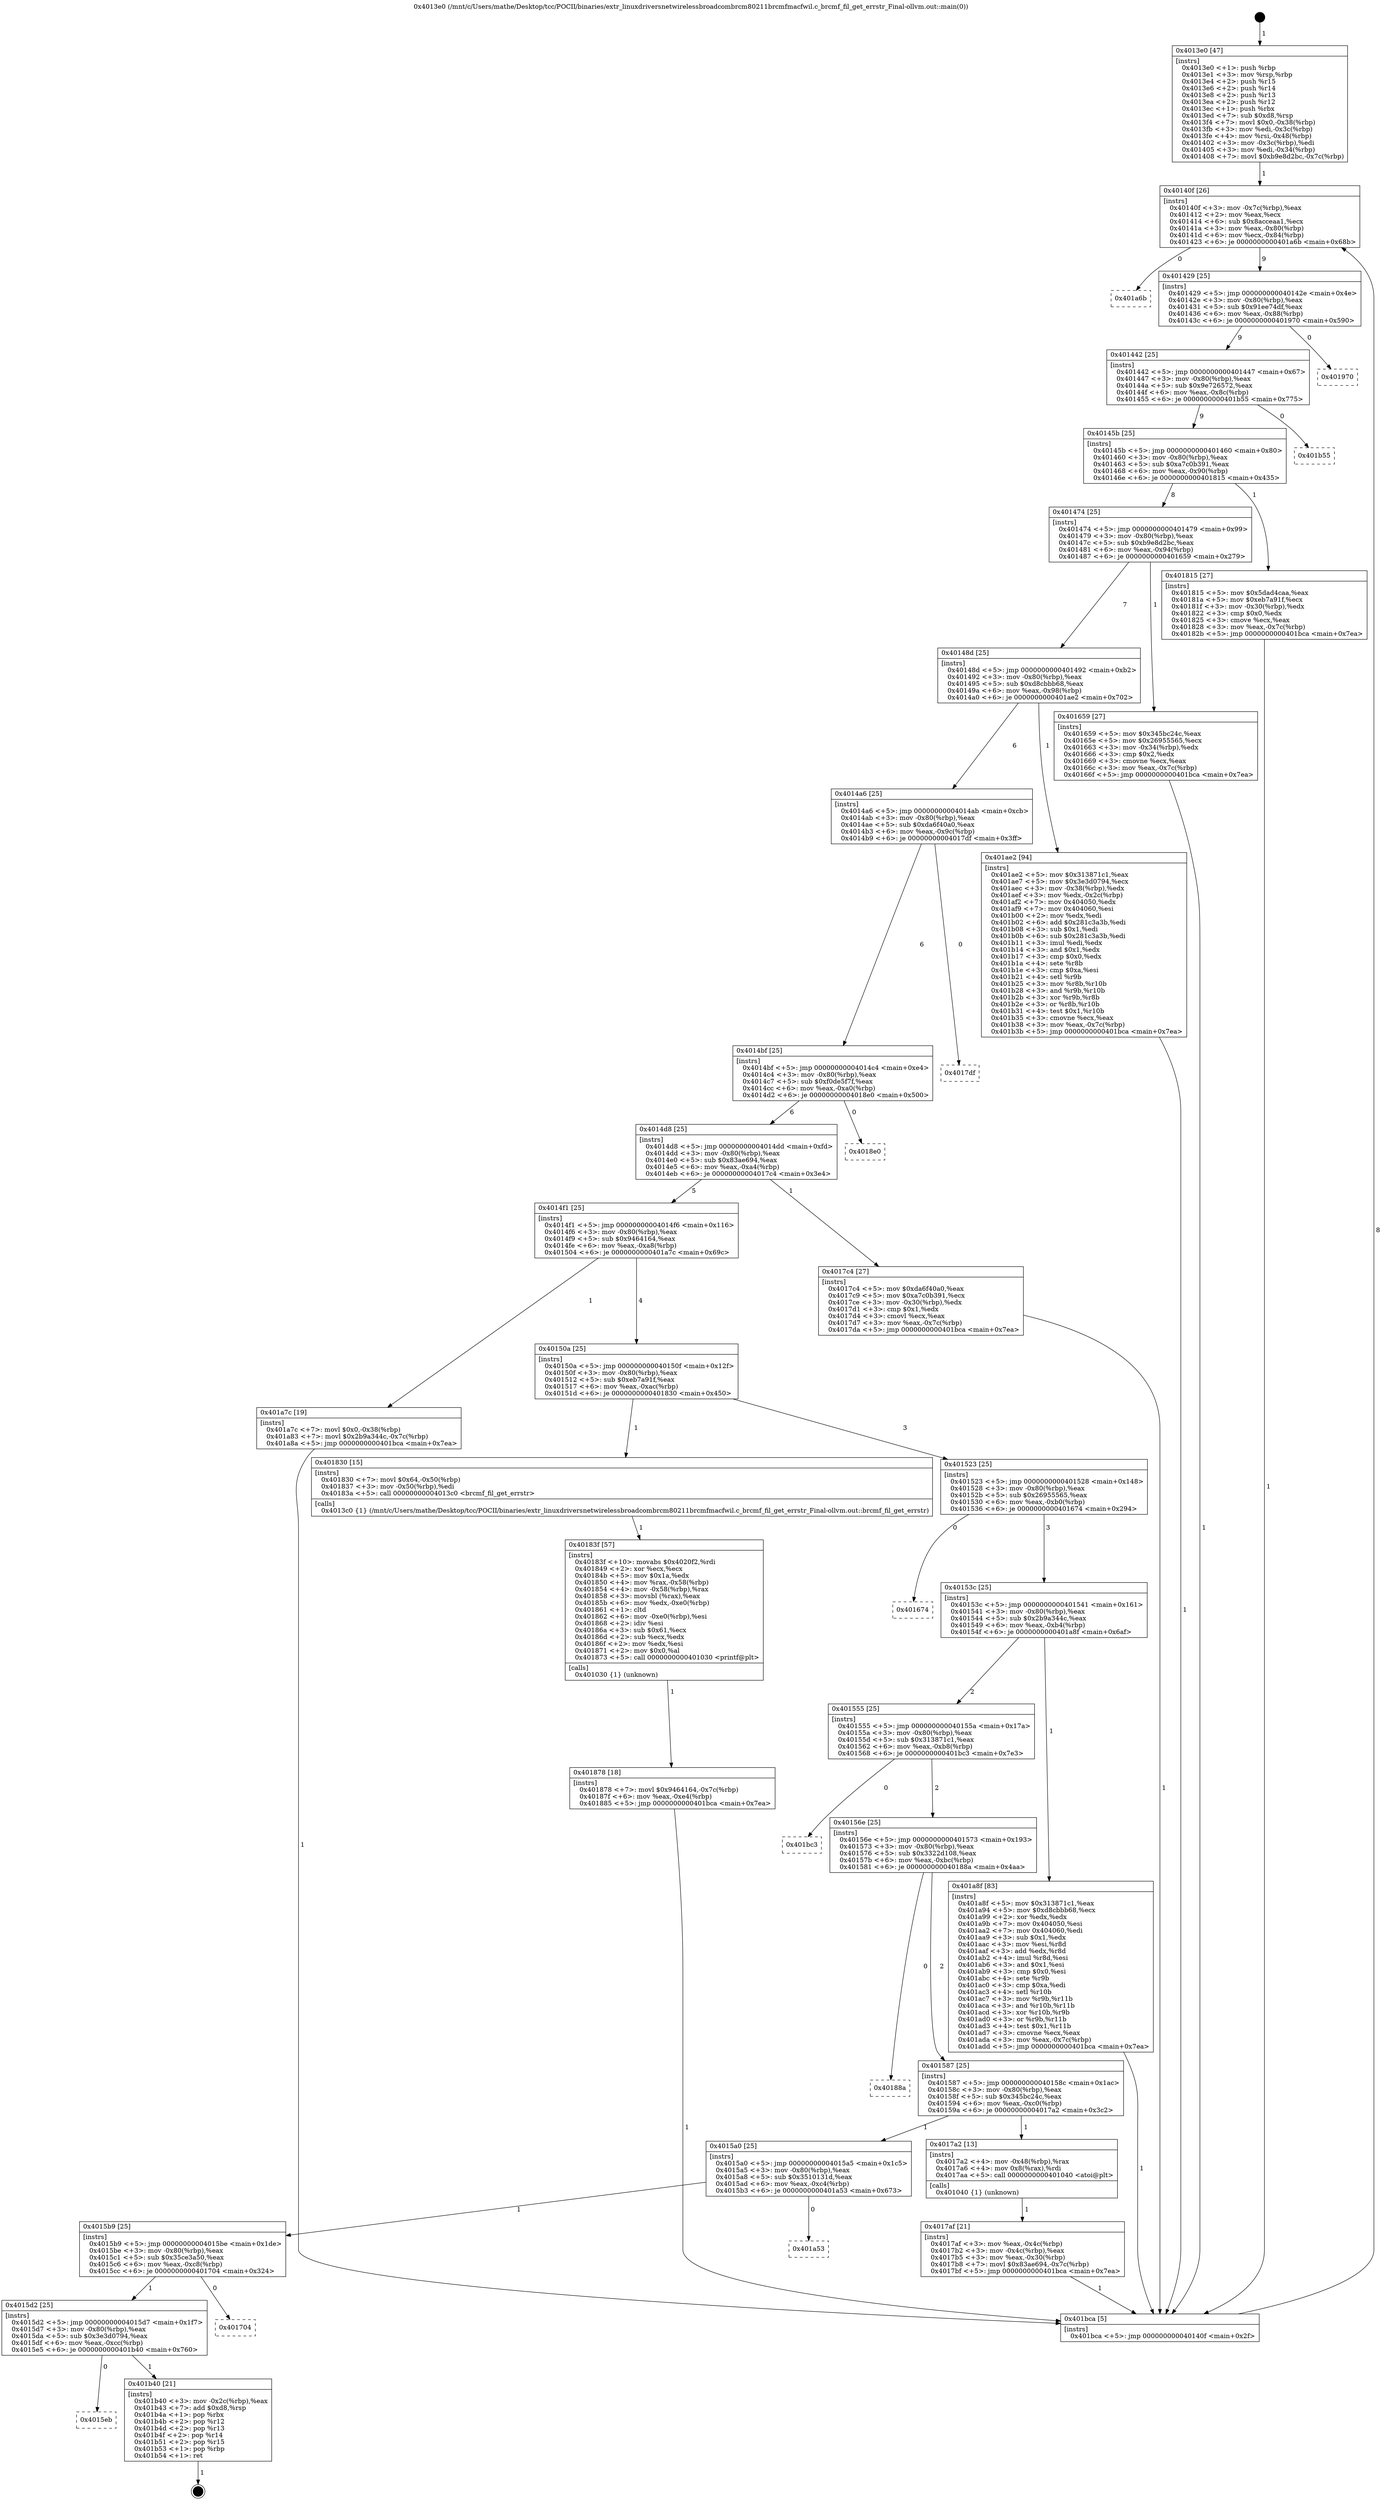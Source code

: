 digraph "0x4013e0" {
  label = "0x4013e0 (/mnt/c/Users/mathe/Desktop/tcc/POCII/binaries/extr_linuxdriversnetwirelessbroadcombrcm80211brcmfmacfwil.c_brcmf_fil_get_errstr_Final-ollvm.out::main(0))"
  labelloc = "t"
  node[shape=record]

  Entry [label="",width=0.3,height=0.3,shape=circle,fillcolor=black,style=filled]
  "0x40140f" [label="{
     0x40140f [26]\l
     | [instrs]\l
     &nbsp;&nbsp;0x40140f \<+3\>: mov -0x7c(%rbp),%eax\l
     &nbsp;&nbsp;0x401412 \<+2\>: mov %eax,%ecx\l
     &nbsp;&nbsp;0x401414 \<+6\>: sub $0x8acceaa1,%ecx\l
     &nbsp;&nbsp;0x40141a \<+3\>: mov %eax,-0x80(%rbp)\l
     &nbsp;&nbsp;0x40141d \<+6\>: mov %ecx,-0x84(%rbp)\l
     &nbsp;&nbsp;0x401423 \<+6\>: je 0000000000401a6b \<main+0x68b\>\l
  }"]
  "0x401a6b" [label="{
     0x401a6b\l
  }", style=dashed]
  "0x401429" [label="{
     0x401429 [25]\l
     | [instrs]\l
     &nbsp;&nbsp;0x401429 \<+5\>: jmp 000000000040142e \<main+0x4e\>\l
     &nbsp;&nbsp;0x40142e \<+3\>: mov -0x80(%rbp),%eax\l
     &nbsp;&nbsp;0x401431 \<+5\>: sub $0x91ee74df,%eax\l
     &nbsp;&nbsp;0x401436 \<+6\>: mov %eax,-0x88(%rbp)\l
     &nbsp;&nbsp;0x40143c \<+6\>: je 0000000000401970 \<main+0x590\>\l
  }"]
  Exit [label="",width=0.3,height=0.3,shape=circle,fillcolor=black,style=filled,peripheries=2]
  "0x401970" [label="{
     0x401970\l
  }", style=dashed]
  "0x401442" [label="{
     0x401442 [25]\l
     | [instrs]\l
     &nbsp;&nbsp;0x401442 \<+5\>: jmp 0000000000401447 \<main+0x67\>\l
     &nbsp;&nbsp;0x401447 \<+3\>: mov -0x80(%rbp),%eax\l
     &nbsp;&nbsp;0x40144a \<+5\>: sub $0x9e726572,%eax\l
     &nbsp;&nbsp;0x40144f \<+6\>: mov %eax,-0x8c(%rbp)\l
     &nbsp;&nbsp;0x401455 \<+6\>: je 0000000000401b55 \<main+0x775\>\l
  }"]
  "0x4015eb" [label="{
     0x4015eb\l
  }", style=dashed]
  "0x401b55" [label="{
     0x401b55\l
  }", style=dashed]
  "0x40145b" [label="{
     0x40145b [25]\l
     | [instrs]\l
     &nbsp;&nbsp;0x40145b \<+5\>: jmp 0000000000401460 \<main+0x80\>\l
     &nbsp;&nbsp;0x401460 \<+3\>: mov -0x80(%rbp),%eax\l
     &nbsp;&nbsp;0x401463 \<+5\>: sub $0xa7c0b391,%eax\l
     &nbsp;&nbsp;0x401468 \<+6\>: mov %eax,-0x90(%rbp)\l
     &nbsp;&nbsp;0x40146e \<+6\>: je 0000000000401815 \<main+0x435\>\l
  }"]
  "0x401b40" [label="{
     0x401b40 [21]\l
     | [instrs]\l
     &nbsp;&nbsp;0x401b40 \<+3\>: mov -0x2c(%rbp),%eax\l
     &nbsp;&nbsp;0x401b43 \<+7\>: add $0xd8,%rsp\l
     &nbsp;&nbsp;0x401b4a \<+1\>: pop %rbx\l
     &nbsp;&nbsp;0x401b4b \<+2\>: pop %r12\l
     &nbsp;&nbsp;0x401b4d \<+2\>: pop %r13\l
     &nbsp;&nbsp;0x401b4f \<+2\>: pop %r14\l
     &nbsp;&nbsp;0x401b51 \<+2\>: pop %r15\l
     &nbsp;&nbsp;0x401b53 \<+1\>: pop %rbp\l
     &nbsp;&nbsp;0x401b54 \<+1\>: ret\l
  }"]
  "0x401815" [label="{
     0x401815 [27]\l
     | [instrs]\l
     &nbsp;&nbsp;0x401815 \<+5\>: mov $0x5dad4caa,%eax\l
     &nbsp;&nbsp;0x40181a \<+5\>: mov $0xeb7a91f,%ecx\l
     &nbsp;&nbsp;0x40181f \<+3\>: mov -0x30(%rbp),%edx\l
     &nbsp;&nbsp;0x401822 \<+3\>: cmp $0x0,%edx\l
     &nbsp;&nbsp;0x401825 \<+3\>: cmove %ecx,%eax\l
     &nbsp;&nbsp;0x401828 \<+3\>: mov %eax,-0x7c(%rbp)\l
     &nbsp;&nbsp;0x40182b \<+5\>: jmp 0000000000401bca \<main+0x7ea\>\l
  }"]
  "0x401474" [label="{
     0x401474 [25]\l
     | [instrs]\l
     &nbsp;&nbsp;0x401474 \<+5\>: jmp 0000000000401479 \<main+0x99\>\l
     &nbsp;&nbsp;0x401479 \<+3\>: mov -0x80(%rbp),%eax\l
     &nbsp;&nbsp;0x40147c \<+5\>: sub $0xb9e8d2bc,%eax\l
     &nbsp;&nbsp;0x401481 \<+6\>: mov %eax,-0x94(%rbp)\l
     &nbsp;&nbsp;0x401487 \<+6\>: je 0000000000401659 \<main+0x279\>\l
  }"]
  "0x4015d2" [label="{
     0x4015d2 [25]\l
     | [instrs]\l
     &nbsp;&nbsp;0x4015d2 \<+5\>: jmp 00000000004015d7 \<main+0x1f7\>\l
     &nbsp;&nbsp;0x4015d7 \<+3\>: mov -0x80(%rbp),%eax\l
     &nbsp;&nbsp;0x4015da \<+5\>: sub $0x3e3d0794,%eax\l
     &nbsp;&nbsp;0x4015df \<+6\>: mov %eax,-0xcc(%rbp)\l
     &nbsp;&nbsp;0x4015e5 \<+6\>: je 0000000000401b40 \<main+0x760\>\l
  }"]
  "0x401659" [label="{
     0x401659 [27]\l
     | [instrs]\l
     &nbsp;&nbsp;0x401659 \<+5\>: mov $0x345bc24c,%eax\l
     &nbsp;&nbsp;0x40165e \<+5\>: mov $0x26955565,%ecx\l
     &nbsp;&nbsp;0x401663 \<+3\>: mov -0x34(%rbp),%edx\l
     &nbsp;&nbsp;0x401666 \<+3\>: cmp $0x2,%edx\l
     &nbsp;&nbsp;0x401669 \<+3\>: cmovne %ecx,%eax\l
     &nbsp;&nbsp;0x40166c \<+3\>: mov %eax,-0x7c(%rbp)\l
     &nbsp;&nbsp;0x40166f \<+5\>: jmp 0000000000401bca \<main+0x7ea\>\l
  }"]
  "0x40148d" [label="{
     0x40148d [25]\l
     | [instrs]\l
     &nbsp;&nbsp;0x40148d \<+5\>: jmp 0000000000401492 \<main+0xb2\>\l
     &nbsp;&nbsp;0x401492 \<+3\>: mov -0x80(%rbp),%eax\l
     &nbsp;&nbsp;0x401495 \<+5\>: sub $0xd8cbbb68,%eax\l
     &nbsp;&nbsp;0x40149a \<+6\>: mov %eax,-0x98(%rbp)\l
     &nbsp;&nbsp;0x4014a0 \<+6\>: je 0000000000401ae2 \<main+0x702\>\l
  }"]
  "0x401bca" [label="{
     0x401bca [5]\l
     | [instrs]\l
     &nbsp;&nbsp;0x401bca \<+5\>: jmp 000000000040140f \<main+0x2f\>\l
  }"]
  "0x4013e0" [label="{
     0x4013e0 [47]\l
     | [instrs]\l
     &nbsp;&nbsp;0x4013e0 \<+1\>: push %rbp\l
     &nbsp;&nbsp;0x4013e1 \<+3\>: mov %rsp,%rbp\l
     &nbsp;&nbsp;0x4013e4 \<+2\>: push %r15\l
     &nbsp;&nbsp;0x4013e6 \<+2\>: push %r14\l
     &nbsp;&nbsp;0x4013e8 \<+2\>: push %r13\l
     &nbsp;&nbsp;0x4013ea \<+2\>: push %r12\l
     &nbsp;&nbsp;0x4013ec \<+1\>: push %rbx\l
     &nbsp;&nbsp;0x4013ed \<+7\>: sub $0xd8,%rsp\l
     &nbsp;&nbsp;0x4013f4 \<+7\>: movl $0x0,-0x38(%rbp)\l
     &nbsp;&nbsp;0x4013fb \<+3\>: mov %edi,-0x3c(%rbp)\l
     &nbsp;&nbsp;0x4013fe \<+4\>: mov %rsi,-0x48(%rbp)\l
     &nbsp;&nbsp;0x401402 \<+3\>: mov -0x3c(%rbp),%edi\l
     &nbsp;&nbsp;0x401405 \<+3\>: mov %edi,-0x34(%rbp)\l
     &nbsp;&nbsp;0x401408 \<+7\>: movl $0xb9e8d2bc,-0x7c(%rbp)\l
  }"]
  "0x401704" [label="{
     0x401704\l
  }", style=dashed]
  "0x401ae2" [label="{
     0x401ae2 [94]\l
     | [instrs]\l
     &nbsp;&nbsp;0x401ae2 \<+5\>: mov $0x313871c1,%eax\l
     &nbsp;&nbsp;0x401ae7 \<+5\>: mov $0x3e3d0794,%ecx\l
     &nbsp;&nbsp;0x401aec \<+3\>: mov -0x38(%rbp),%edx\l
     &nbsp;&nbsp;0x401aef \<+3\>: mov %edx,-0x2c(%rbp)\l
     &nbsp;&nbsp;0x401af2 \<+7\>: mov 0x404050,%edx\l
     &nbsp;&nbsp;0x401af9 \<+7\>: mov 0x404060,%esi\l
     &nbsp;&nbsp;0x401b00 \<+2\>: mov %edx,%edi\l
     &nbsp;&nbsp;0x401b02 \<+6\>: add $0x281c3a3b,%edi\l
     &nbsp;&nbsp;0x401b08 \<+3\>: sub $0x1,%edi\l
     &nbsp;&nbsp;0x401b0b \<+6\>: sub $0x281c3a3b,%edi\l
     &nbsp;&nbsp;0x401b11 \<+3\>: imul %edi,%edx\l
     &nbsp;&nbsp;0x401b14 \<+3\>: and $0x1,%edx\l
     &nbsp;&nbsp;0x401b17 \<+3\>: cmp $0x0,%edx\l
     &nbsp;&nbsp;0x401b1a \<+4\>: sete %r8b\l
     &nbsp;&nbsp;0x401b1e \<+3\>: cmp $0xa,%esi\l
     &nbsp;&nbsp;0x401b21 \<+4\>: setl %r9b\l
     &nbsp;&nbsp;0x401b25 \<+3\>: mov %r8b,%r10b\l
     &nbsp;&nbsp;0x401b28 \<+3\>: and %r9b,%r10b\l
     &nbsp;&nbsp;0x401b2b \<+3\>: xor %r9b,%r8b\l
     &nbsp;&nbsp;0x401b2e \<+3\>: or %r8b,%r10b\l
     &nbsp;&nbsp;0x401b31 \<+4\>: test $0x1,%r10b\l
     &nbsp;&nbsp;0x401b35 \<+3\>: cmovne %ecx,%eax\l
     &nbsp;&nbsp;0x401b38 \<+3\>: mov %eax,-0x7c(%rbp)\l
     &nbsp;&nbsp;0x401b3b \<+5\>: jmp 0000000000401bca \<main+0x7ea\>\l
  }"]
  "0x4014a6" [label="{
     0x4014a6 [25]\l
     | [instrs]\l
     &nbsp;&nbsp;0x4014a6 \<+5\>: jmp 00000000004014ab \<main+0xcb\>\l
     &nbsp;&nbsp;0x4014ab \<+3\>: mov -0x80(%rbp),%eax\l
     &nbsp;&nbsp;0x4014ae \<+5\>: sub $0xda6f40a0,%eax\l
     &nbsp;&nbsp;0x4014b3 \<+6\>: mov %eax,-0x9c(%rbp)\l
     &nbsp;&nbsp;0x4014b9 \<+6\>: je 00000000004017df \<main+0x3ff\>\l
  }"]
  "0x4015b9" [label="{
     0x4015b9 [25]\l
     | [instrs]\l
     &nbsp;&nbsp;0x4015b9 \<+5\>: jmp 00000000004015be \<main+0x1de\>\l
     &nbsp;&nbsp;0x4015be \<+3\>: mov -0x80(%rbp),%eax\l
     &nbsp;&nbsp;0x4015c1 \<+5\>: sub $0x35ce3a50,%eax\l
     &nbsp;&nbsp;0x4015c6 \<+6\>: mov %eax,-0xc8(%rbp)\l
     &nbsp;&nbsp;0x4015cc \<+6\>: je 0000000000401704 \<main+0x324\>\l
  }"]
  "0x4017df" [label="{
     0x4017df\l
  }", style=dashed]
  "0x4014bf" [label="{
     0x4014bf [25]\l
     | [instrs]\l
     &nbsp;&nbsp;0x4014bf \<+5\>: jmp 00000000004014c4 \<main+0xe4\>\l
     &nbsp;&nbsp;0x4014c4 \<+3\>: mov -0x80(%rbp),%eax\l
     &nbsp;&nbsp;0x4014c7 \<+5\>: sub $0xf0de5f7f,%eax\l
     &nbsp;&nbsp;0x4014cc \<+6\>: mov %eax,-0xa0(%rbp)\l
     &nbsp;&nbsp;0x4014d2 \<+6\>: je 00000000004018e0 \<main+0x500\>\l
  }"]
  "0x401a53" [label="{
     0x401a53\l
  }", style=dashed]
  "0x4018e0" [label="{
     0x4018e0\l
  }", style=dashed]
  "0x4014d8" [label="{
     0x4014d8 [25]\l
     | [instrs]\l
     &nbsp;&nbsp;0x4014d8 \<+5\>: jmp 00000000004014dd \<main+0xfd\>\l
     &nbsp;&nbsp;0x4014dd \<+3\>: mov -0x80(%rbp),%eax\l
     &nbsp;&nbsp;0x4014e0 \<+5\>: sub $0x83ae694,%eax\l
     &nbsp;&nbsp;0x4014e5 \<+6\>: mov %eax,-0xa4(%rbp)\l
     &nbsp;&nbsp;0x4014eb \<+6\>: je 00000000004017c4 \<main+0x3e4\>\l
  }"]
  "0x401878" [label="{
     0x401878 [18]\l
     | [instrs]\l
     &nbsp;&nbsp;0x401878 \<+7\>: movl $0x9464164,-0x7c(%rbp)\l
     &nbsp;&nbsp;0x40187f \<+6\>: mov %eax,-0xe4(%rbp)\l
     &nbsp;&nbsp;0x401885 \<+5\>: jmp 0000000000401bca \<main+0x7ea\>\l
  }"]
  "0x4017c4" [label="{
     0x4017c4 [27]\l
     | [instrs]\l
     &nbsp;&nbsp;0x4017c4 \<+5\>: mov $0xda6f40a0,%eax\l
     &nbsp;&nbsp;0x4017c9 \<+5\>: mov $0xa7c0b391,%ecx\l
     &nbsp;&nbsp;0x4017ce \<+3\>: mov -0x30(%rbp),%edx\l
     &nbsp;&nbsp;0x4017d1 \<+3\>: cmp $0x1,%edx\l
     &nbsp;&nbsp;0x4017d4 \<+3\>: cmovl %ecx,%eax\l
     &nbsp;&nbsp;0x4017d7 \<+3\>: mov %eax,-0x7c(%rbp)\l
     &nbsp;&nbsp;0x4017da \<+5\>: jmp 0000000000401bca \<main+0x7ea\>\l
  }"]
  "0x4014f1" [label="{
     0x4014f1 [25]\l
     | [instrs]\l
     &nbsp;&nbsp;0x4014f1 \<+5\>: jmp 00000000004014f6 \<main+0x116\>\l
     &nbsp;&nbsp;0x4014f6 \<+3\>: mov -0x80(%rbp),%eax\l
     &nbsp;&nbsp;0x4014f9 \<+5\>: sub $0x9464164,%eax\l
     &nbsp;&nbsp;0x4014fe \<+6\>: mov %eax,-0xa8(%rbp)\l
     &nbsp;&nbsp;0x401504 \<+6\>: je 0000000000401a7c \<main+0x69c\>\l
  }"]
  "0x40183f" [label="{
     0x40183f [57]\l
     | [instrs]\l
     &nbsp;&nbsp;0x40183f \<+10\>: movabs $0x4020f2,%rdi\l
     &nbsp;&nbsp;0x401849 \<+2\>: xor %ecx,%ecx\l
     &nbsp;&nbsp;0x40184b \<+5\>: mov $0x1a,%edx\l
     &nbsp;&nbsp;0x401850 \<+4\>: mov %rax,-0x58(%rbp)\l
     &nbsp;&nbsp;0x401854 \<+4\>: mov -0x58(%rbp),%rax\l
     &nbsp;&nbsp;0x401858 \<+3\>: movsbl (%rax),%eax\l
     &nbsp;&nbsp;0x40185b \<+6\>: mov %edx,-0xe0(%rbp)\l
     &nbsp;&nbsp;0x401861 \<+1\>: cltd\l
     &nbsp;&nbsp;0x401862 \<+6\>: mov -0xe0(%rbp),%esi\l
     &nbsp;&nbsp;0x401868 \<+2\>: idiv %esi\l
     &nbsp;&nbsp;0x40186a \<+3\>: sub $0x61,%ecx\l
     &nbsp;&nbsp;0x40186d \<+2\>: sub %ecx,%edx\l
     &nbsp;&nbsp;0x40186f \<+2\>: mov %edx,%esi\l
     &nbsp;&nbsp;0x401871 \<+2\>: mov $0x0,%al\l
     &nbsp;&nbsp;0x401873 \<+5\>: call 0000000000401030 \<printf@plt\>\l
     | [calls]\l
     &nbsp;&nbsp;0x401030 \{1\} (unknown)\l
  }"]
  "0x401a7c" [label="{
     0x401a7c [19]\l
     | [instrs]\l
     &nbsp;&nbsp;0x401a7c \<+7\>: movl $0x0,-0x38(%rbp)\l
     &nbsp;&nbsp;0x401a83 \<+7\>: movl $0x2b9a344c,-0x7c(%rbp)\l
     &nbsp;&nbsp;0x401a8a \<+5\>: jmp 0000000000401bca \<main+0x7ea\>\l
  }"]
  "0x40150a" [label="{
     0x40150a [25]\l
     | [instrs]\l
     &nbsp;&nbsp;0x40150a \<+5\>: jmp 000000000040150f \<main+0x12f\>\l
     &nbsp;&nbsp;0x40150f \<+3\>: mov -0x80(%rbp),%eax\l
     &nbsp;&nbsp;0x401512 \<+5\>: sub $0xeb7a91f,%eax\l
     &nbsp;&nbsp;0x401517 \<+6\>: mov %eax,-0xac(%rbp)\l
     &nbsp;&nbsp;0x40151d \<+6\>: je 0000000000401830 \<main+0x450\>\l
  }"]
  "0x4017af" [label="{
     0x4017af [21]\l
     | [instrs]\l
     &nbsp;&nbsp;0x4017af \<+3\>: mov %eax,-0x4c(%rbp)\l
     &nbsp;&nbsp;0x4017b2 \<+3\>: mov -0x4c(%rbp),%eax\l
     &nbsp;&nbsp;0x4017b5 \<+3\>: mov %eax,-0x30(%rbp)\l
     &nbsp;&nbsp;0x4017b8 \<+7\>: movl $0x83ae694,-0x7c(%rbp)\l
     &nbsp;&nbsp;0x4017bf \<+5\>: jmp 0000000000401bca \<main+0x7ea\>\l
  }"]
  "0x401830" [label="{
     0x401830 [15]\l
     | [instrs]\l
     &nbsp;&nbsp;0x401830 \<+7\>: movl $0x64,-0x50(%rbp)\l
     &nbsp;&nbsp;0x401837 \<+3\>: mov -0x50(%rbp),%edi\l
     &nbsp;&nbsp;0x40183a \<+5\>: call 00000000004013c0 \<brcmf_fil_get_errstr\>\l
     | [calls]\l
     &nbsp;&nbsp;0x4013c0 \{1\} (/mnt/c/Users/mathe/Desktop/tcc/POCII/binaries/extr_linuxdriversnetwirelessbroadcombrcm80211brcmfmacfwil.c_brcmf_fil_get_errstr_Final-ollvm.out::brcmf_fil_get_errstr)\l
  }"]
  "0x401523" [label="{
     0x401523 [25]\l
     | [instrs]\l
     &nbsp;&nbsp;0x401523 \<+5\>: jmp 0000000000401528 \<main+0x148\>\l
     &nbsp;&nbsp;0x401528 \<+3\>: mov -0x80(%rbp),%eax\l
     &nbsp;&nbsp;0x40152b \<+5\>: sub $0x26955565,%eax\l
     &nbsp;&nbsp;0x401530 \<+6\>: mov %eax,-0xb0(%rbp)\l
     &nbsp;&nbsp;0x401536 \<+6\>: je 0000000000401674 \<main+0x294\>\l
  }"]
  "0x4015a0" [label="{
     0x4015a0 [25]\l
     | [instrs]\l
     &nbsp;&nbsp;0x4015a0 \<+5\>: jmp 00000000004015a5 \<main+0x1c5\>\l
     &nbsp;&nbsp;0x4015a5 \<+3\>: mov -0x80(%rbp),%eax\l
     &nbsp;&nbsp;0x4015a8 \<+5\>: sub $0x3510131d,%eax\l
     &nbsp;&nbsp;0x4015ad \<+6\>: mov %eax,-0xc4(%rbp)\l
     &nbsp;&nbsp;0x4015b3 \<+6\>: je 0000000000401a53 \<main+0x673\>\l
  }"]
  "0x401674" [label="{
     0x401674\l
  }", style=dashed]
  "0x40153c" [label="{
     0x40153c [25]\l
     | [instrs]\l
     &nbsp;&nbsp;0x40153c \<+5\>: jmp 0000000000401541 \<main+0x161\>\l
     &nbsp;&nbsp;0x401541 \<+3\>: mov -0x80(%rbp),%eax\l
     &nbsp;&nbsp;0x401544 \<+5\>: sub $0x2b9a344c,%eax\l
     &nbsp;&nbsp;0x401549 \<+6\>: mov %eax,-0xb4(%rbp)\l
     &nbsp;&nbsp;0x40154f \<+6\>: je 0000000000401a8f \<main+0x6af\>\l
  }"]
  "0x4017a2" [label="{
     0x4017a2 [13]\l
     | [instrs]\l
     &nbsp;&nbsp;0x4017a2 \<+4\>: mov -0x48(%rbp),%rax\l
     &nbsp;&nbsp;0x4017a6 \<+4\>: mov 0x8(%rax),%rdi\l
     &nbsp;&nbsp;0x4017aa \<+5\>: call 0000000000401040 \<atoi@plt\>\l
     | [calls]\l
     &nbsp;&nbsp;0x401040 \{1\} (unknown)\l
  }"]
  "0x401a8f" [label="{
     0x401a8f [83]\l
     | [instrs]\l
     &nbsp;&nbsp;0x401a8f \<+5\>: mov $0x313871c1,%eax\l
     &nbsp;&nbsp;0x401a94 \<+5\>: mov $0xd8cbbb68,%ecx\l
     &nbsp;&nbsp;0x401a99 \<+2\>: xor %edx,%edx\l
     &nbsp;&nbsp;0x401a9b \<+7\>: mov 0x404050,%esi\l
     &nbsp;&nbsp;0x401aa2 \<+7\>: mov 0x404060,%edi\l
     &nbsp;&nbsp;0x401aa9 \<+3\>: sub $0x1,%edx\l
     &nbsp;&nbsp;0x401aac \<+3\>: mov %esi,%r8d\l
     &nbsp;&nbsp;0x401aaf \<+3\>: add %edx,%r8d\l
     &nbsp;&nbsp;0x401ab2 \<+4\>: imul %r8d,%esi\l
     &nbsp;&nbsp;0x401ab6 \<+3\>: and $0x1,%esi\l
     &nbsp;&nbsp;0x401ab9 \<+3\>: cmp $0x0,%esi\l
     &nbsp;&nbsp;0x401abc \<+4\>: sete %r9b\l
     &nbsp;&nbsp;0x401ac0 \<+3\>: cmp $0xa,%edi\l
     &nbsp;&nbsp;0x401ac3 \<+4\>: setl %r10b\l
     &nbsp;&nbsp;0x401ac7 \<+3\>: mov %r9b,%r11b\l
     &nbsp;&nbsp;0x401aca \<+3\>: and %r10b,%r11b\l
     &nbsp;&nbsp;0x401acd \<+3\>: xor %r10b,%r9b\l
     &nbsp;&nbsp;0x401ad0 \<+3\>: or %r9b,%r11b\l
     &nbsp;&nbsp;0x401ad3 \<+4\>: test $0x1,%r11b\l
     &nbsp;&nbsp;0x401ad7 \<+3\>: cmovne %ecx,%eax\l
     &nbsp;&nbsp;0x401ada \<+3\>: mov %eax,-0x7c(%rbp)\l
     &nbsp;&nbsp;0x401add \<+5\>: jmp 0000000000401bca \<main+0x7ea\>\l
  }"]
  "0x401555" [label="{
     0x401555 [25]\l
     | [instrs]\l
     &nbsp;&nbsp;0x401555 \<+5\>: jmp 000000000040155a \<main+0x17a\>\l
     &nbsp;&nbsp;0x40155a \<+3\>: mov -0x80(%rbp),%eax\l
     &nbsp;&nbsp;0x40155d \<+5\>: sub $0x313871c1,%eax\l
     &nbsp;&nbsp;0x401562 \<+6\>: mov %eax,-0xb8(%rbp)\l
     &nbsp;&nbsp;0x401568 \<+6\>: je 0000000000401bc3 \<main+0x7e3\>\l
  }"]
  "0x401587" [label="{
     0x401587 [25]\l
     | [instrs]\l
     &nbsp;&nbsp;0x401587 \<+5\>: jmp 000000000040158c \<main+0x1ac\>\l
     &nbsp;&nbsp;0x40158c \<+3\>: mov -0x80(%rbp),%eax\l
     &nbsp;&nbsp;0x40158f \<+5\>: sub $0x345bc24c,%eax\l
     &nbsp;&nbsp;0x401594 \<+6\>: mov %eax,-0xc0(%rbp)\l
     &nbsp;&nbsp;0x40159a \<+6\>: je 00000000004017a2 \<main+0x3c2\>\l
  }"]
  "0x401bc3" [label="{
     0x401bc3\l
  }", style=dashed]
  "0x40156e" [label="{
     0x40156e [25]\l
     | [instrs]\l
     &nbsp;&nbsp;0x40156e \<+5\>: jmp 0000000000401573 \<main+0x193\>\l
     &nbsp;&nbsp;0x401573 \<+3\>: mov -0x80(%rbp),%eax\l
     &nbsp;&nbsp;0x401576 \<+5\>: sub $0x3322d108,%eax\l
     &nbsp;&nbsp;0x40157b \<+6\>: mov %eax,-0xbc(%rbp)\l
     &nbsp;&nbsp;0x401581 \<+6\>: je 000000000040188a \<main+0x4aa\>\l
  }"]
  "0x40188a" [label="{
     0x40188a\l
  }", style=dashed]
  Entry -> "0x4013e0" [label=" 1"]
  "0x40140f" -> "0x401a6b" [label=" 0"]
  "0x40140f" -> "0x401429" [label=" 9"]
  "0x401b40" -> Exit [label=" 1"]
  "0x401429" -> "0x401970" [label=" 0"]
  "0x401429" -> "0x401442" [label=" 9"]
  "0x4015d2" -> "0x4015eb" [label=" 0"]
  "0x401442" -> "0x401b55" [label=" 0"]
  "0x401442" -> "0x40145b" [label=" 9"]
  "0x4015d2" -> "0x401b40" [label=" 1"]
  "0x40145b" -> "0x401815" [label=" 1"]
  "0x40145b" -> "0x401474" [label=" 8"]
  "0x4015b9" -> "0x4015d2" [label=" 1"]
  "0x401474" -> "0x401659" [label=" 1"]
  "0x401474" -> "0x40148d" [label=" 7"]
  "0x401659" -> "0x401bca" [label=" 1"]
  "0x4013e0" -> "0x40140f" [label=" 1"]
  "0x401bca" -> "0x40140f" [label=" 8"]
  "0x4015b9" -> "0x401704" [label=" 0"]
  "0x40148d" -> "0x401ae2" [label=" 1"]
  "0x40148d" -> "0x4014a6" [label=" 6"]
  "0x4015a0" -> "0x4015b9" [label=" 1"]
  "0x4014a6" -> "0x4017df" [label=" 0"]
  "0x4014a6" -> "0x4014bf" [label=" 6"]
  "0x4015a0" -> "0x401a53" [label=" 0"]
  "0x4014bf" -> "0x4018e0" [label=" 0"]
  "0x4014bf" -> "0x4014d8" [label=" 6"]
  "0x401ae2" -> "0x401bca" [label=" 1"]
  "0x4014d8" -> "0x4017c4" [label=" 1"]
  "0x4014d8" -> "0x4014f1" [label=" 5"]
  "0x401a8f" -> "0x401bca" [label=" 1"]
  "0x4014f1" -> "0x401a7c" [label=" 1"]
  "0x4014f1" -> "0x40150a" [label=" 4"]
  "0x401a7c" -> "0x401bca" [label=" 1"]
  "0x40150a" -> "0x401830" [label=" 1"]
  "0x40150a" -> "0x401523" [label=" 3"]
  "0x401878" -> "0x401bca" [label=" 1"]
  "0x401523" -> "0x401674" [label=" 0"]
  "0x401523" -> "0x40153c" [label=" 3"]
  "0x40183f" -> "0x401878" [label=" 1"]
  "0x40153c" -> "0x401a8f" [label=" 1"]
  "0x40153c" -> "0x401555" [label=" 2"]
  "0x401830" -> "0x40183f" [label=" 1"]
  "0x401555" -> "0x401bc3" [label=" 0"]
  "0x401555" -> "0x40156e" [label=" 2"]
  "0x4017c4" -> "0x401bca" [label=" 1"]
  "0x40156e" -> "0x40188a" [label=" 0"]
  "0x40156e" -> "0x401587" [label=" 2"]
  "0x401815" -> "0x401bca" [label=" 1"]
  "0x401587" -> "0x4017a2" [label=" 1"]
  "0x401587" -> "0x4015a0" [label=" 1"]
  "0x4017a2" -> "0x4017af" [label=" 1"]
  "0x4017af" -> "0x401bca" [label=" 1"]
}
